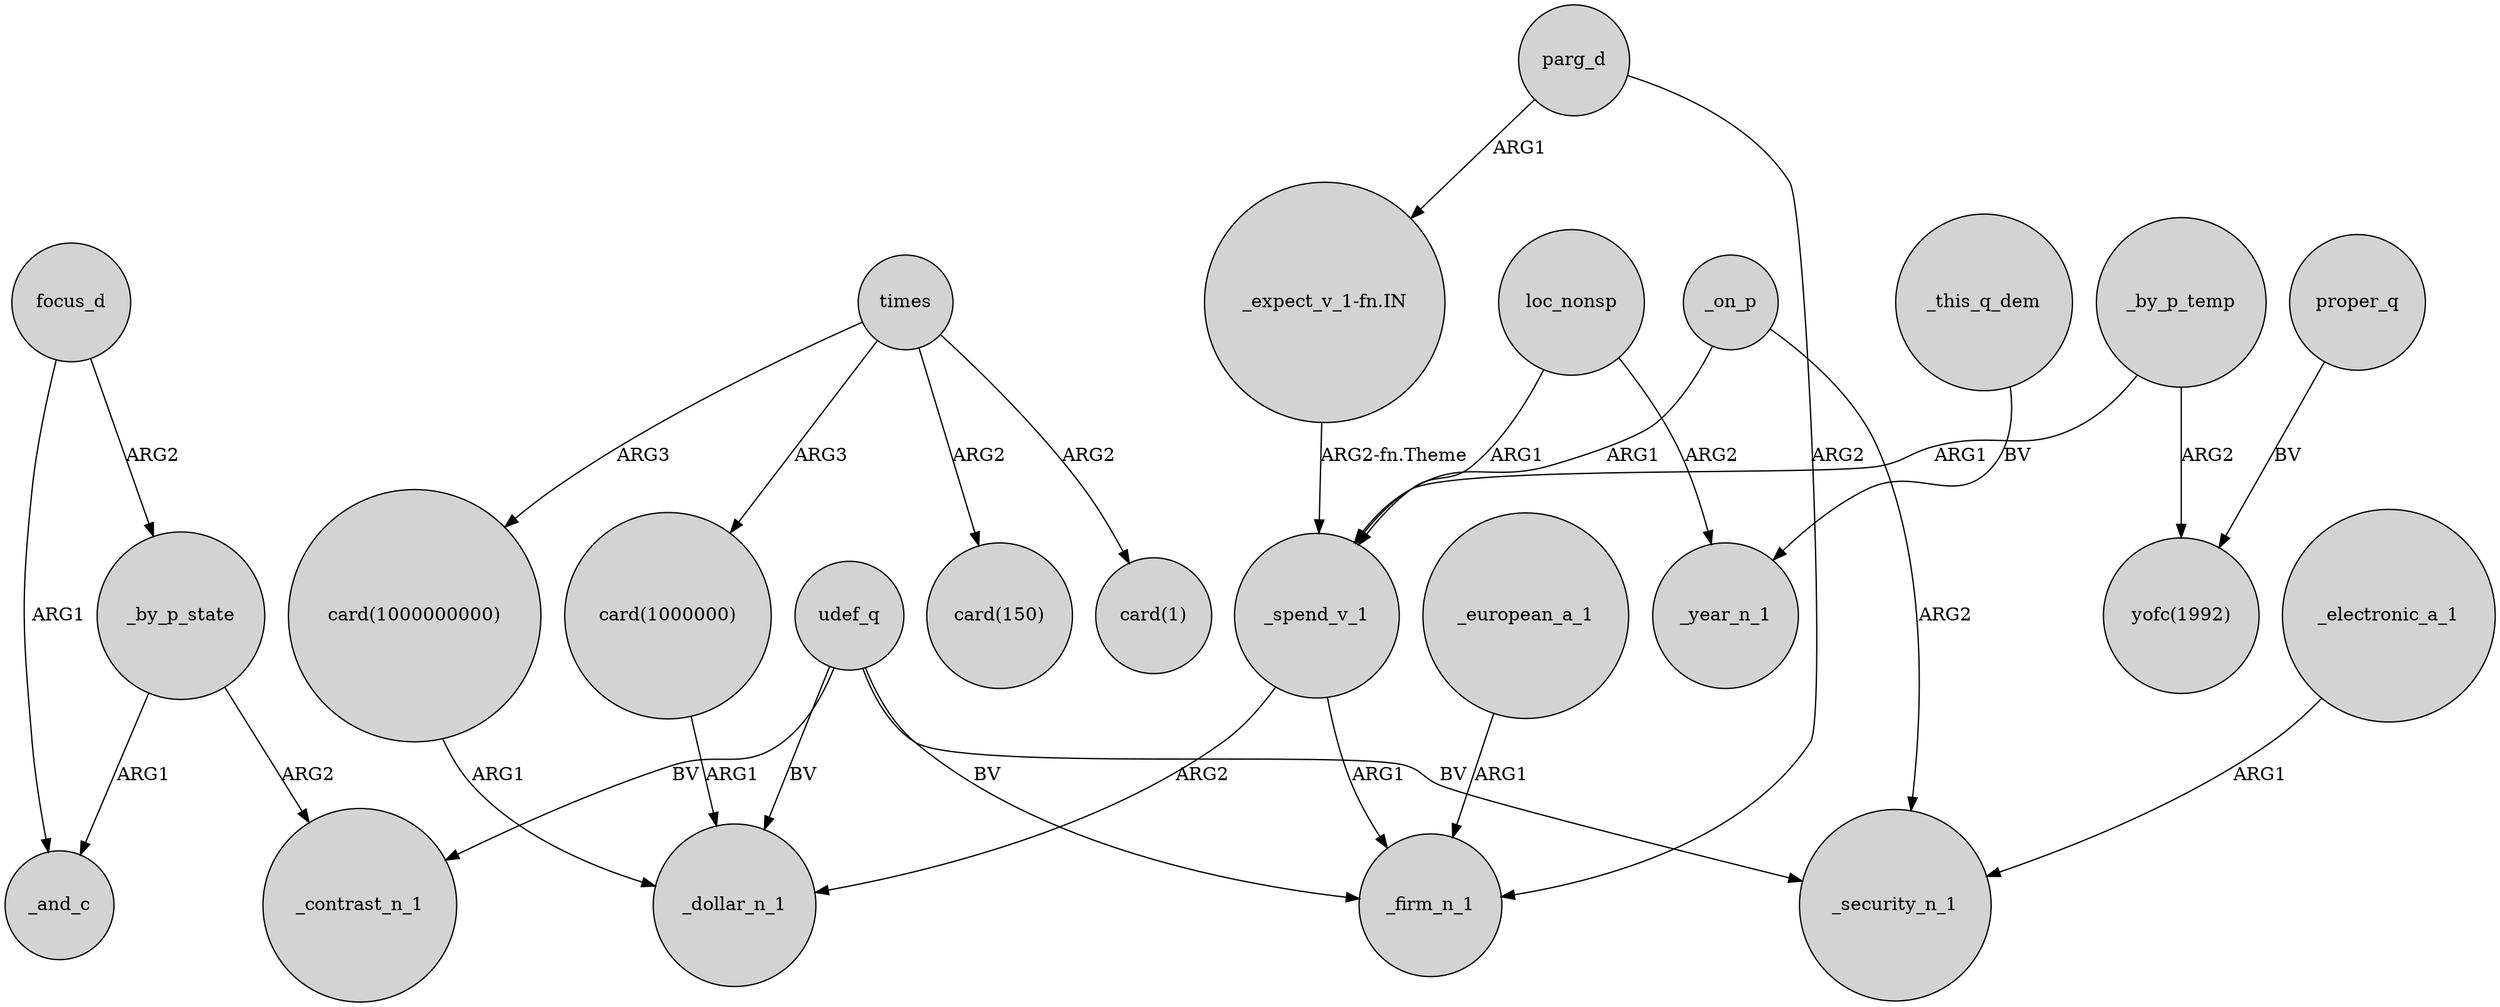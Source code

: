 digraph {
	node [shape=circle style=filled]
	focus_d -> _by_p_state [label=ARG2]
	"card(1000000)" -> _dollar_n_1 [label=ARG1]
	loc_nonsp -> _spend_v_1 [label=ARG1]
	proper_q -> "yofc(1992)" [label=BV]
	udef_q -> _firm_n_1 [label=BV]
	_spend_v_1 -> _firm_n_1 [label=ARG1]
	_by_p_temp -> _spend_v_1 [label=ARG1]
	_on_p -> _spend_v_1 [label=ARG1]
	times -> "card(150)" [label=ARG2]
	_spend_v_1 -> _dollar_n_1 [label=ARG2]
	times -> "card(1000000000)" [label=ARG3]
	_european_a_1 -> _firm_n_1 [label=ARG1]
	times -> "card(1)" [label=ARG2]
	udef_q -> _contrast_n_1 [label=BV]
	times -> "card(1000000)" [label=ARG3]
	parg_d -> "_expect_v_1-fn.IN" [label=ARG1]
	loc_nonsp -> _year_n_1 [label=ARG2]
	focus_d -> _and_c [label=ARG1]
	"_expect_v_1-fn.IN" -> _spend_v_1 [label="ARG2-fn.Theme"]
	_by_p_temp -> "yofc(1992)" [label=ARG2]
	_by_p_state -> _contrast_n_1 [label=ARG2]
	_by_p_state -> _and_c [label=ARG1]
	_electronic_a_1 -> _security_n_1 [label=ARG1]
	"card(1000000000)" -> _dollar_n_1 [label=ARG1]
	_on_p -> _security_n_1 [label=ARG2]
	parg_d -> _firm_n_1 [label=ARG2]
	udef_q -> _dollar_n_1 [label=BV]
	udef_q -> _security_n_1 [label=BV]
	_this_q_dem -> _year_n_1 [label=BV]
}
